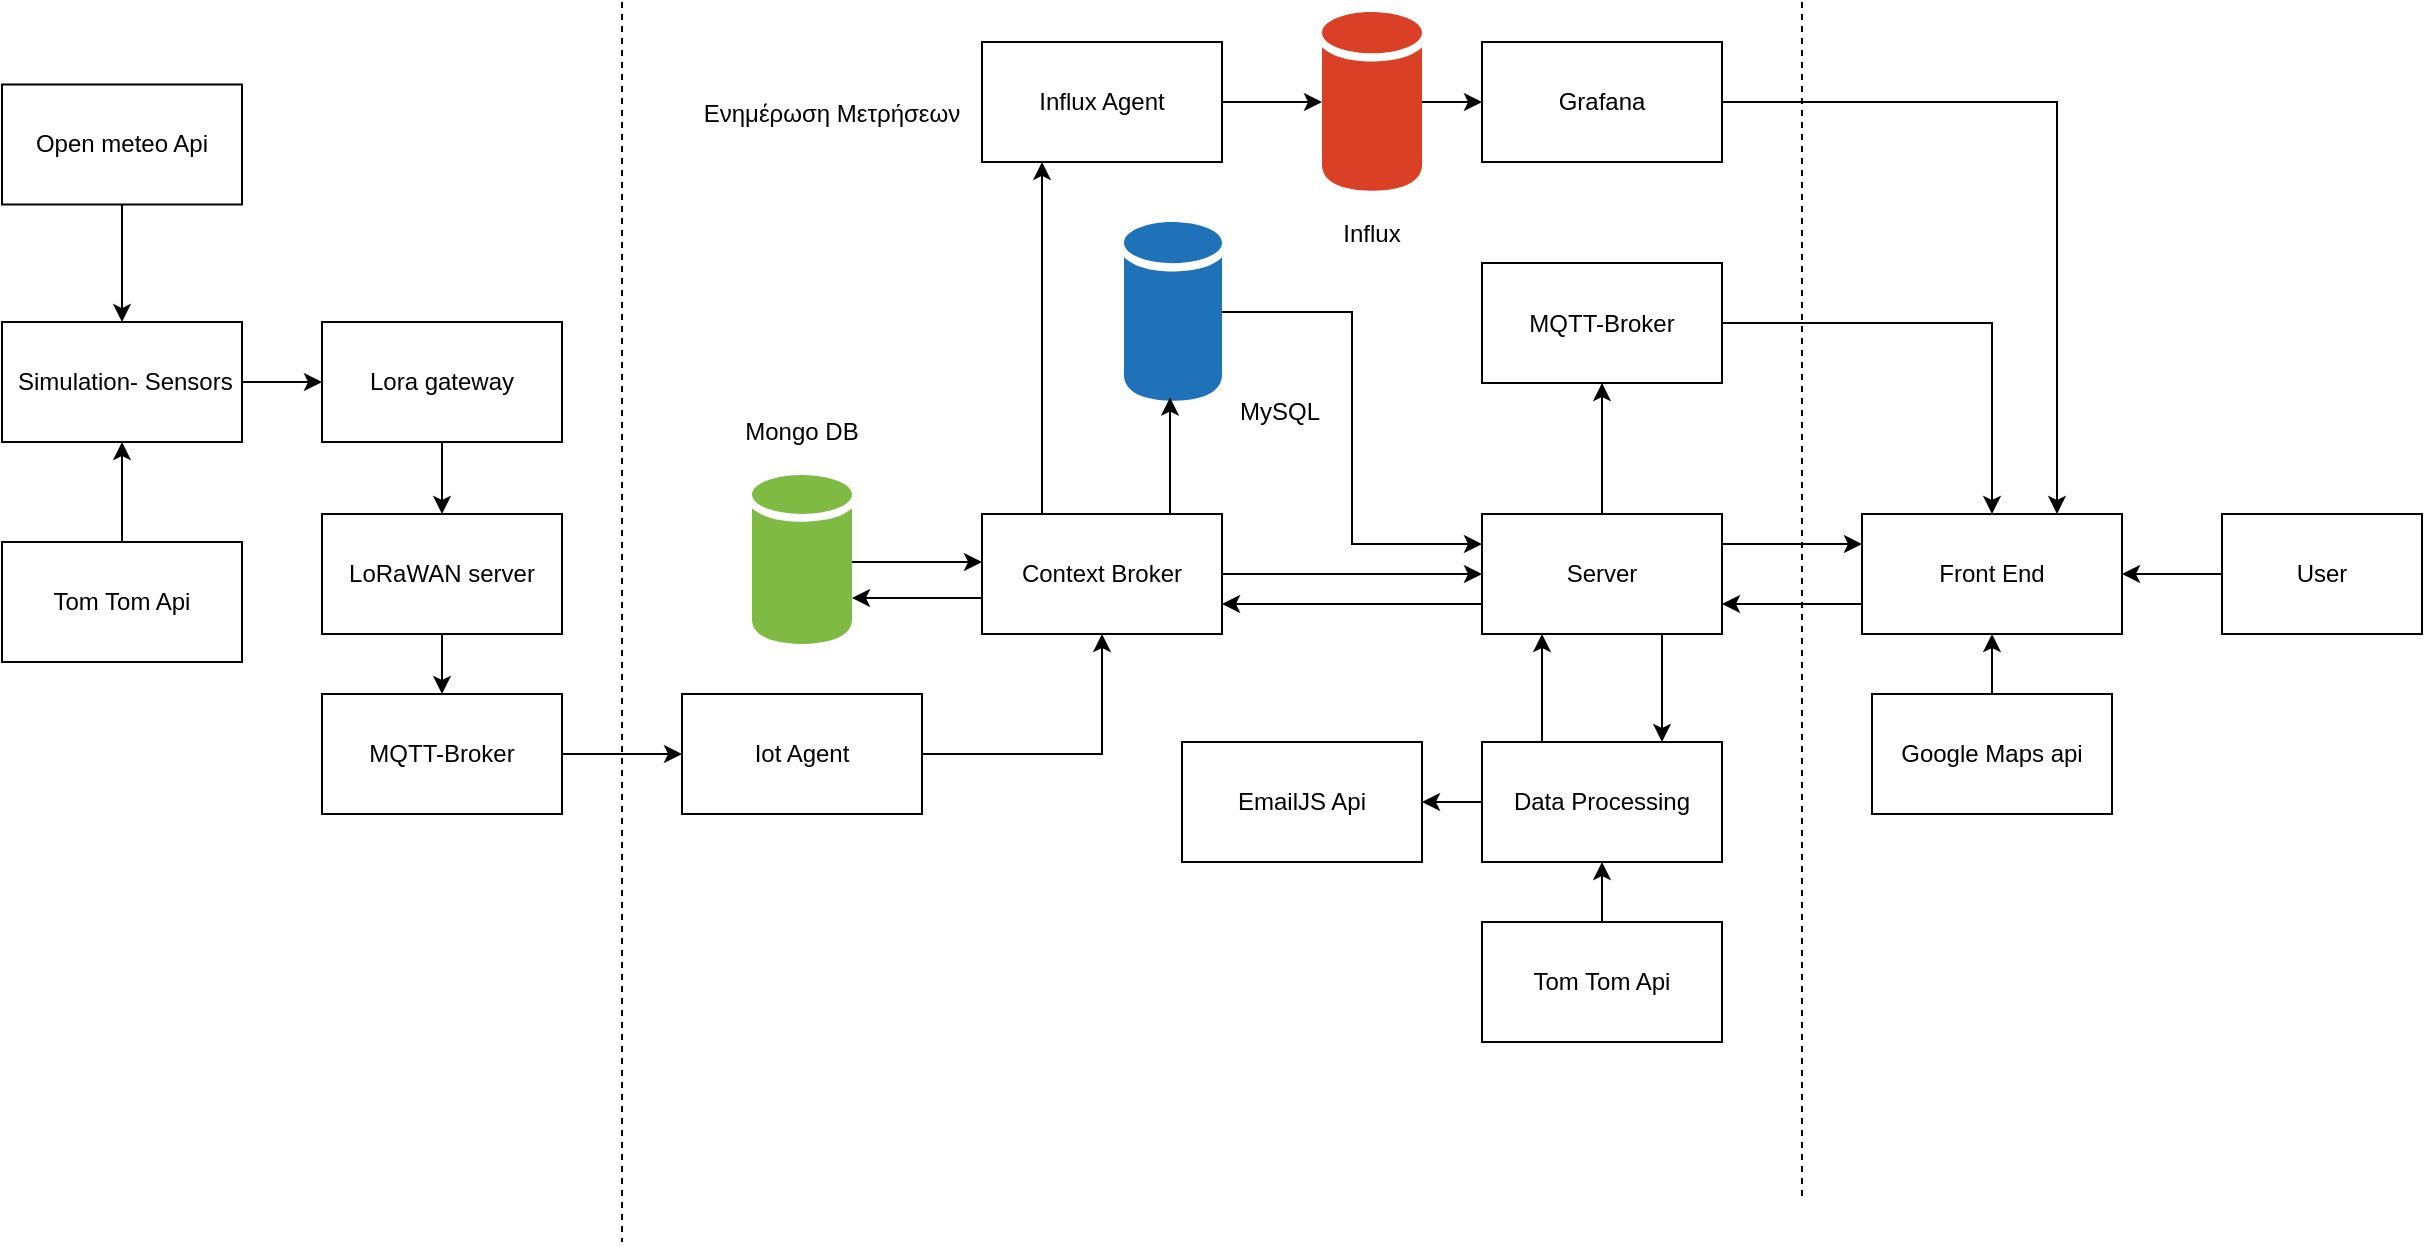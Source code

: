 <mxfile version="26.0.13">
  <diagram name="Σελίδα-1" id="i7qNrUpRXzwxiMrxnKOg">
    <mxGraphModel dx="1268" dy="558" grid="1" gridSize="10" guides="1" tooltips="1" connect="1" arrows="1" fold="1" page="1" pageScale="1" pageWidth="827" pageHeight="1169" math="0" shadow="0">
      <root>
        <mxCell id="0" />
        <mxCell id="1" parent="0" />
        <mxCell id="HlTSLUwso9jIvX0Uofq5-33" value="" style="edgeStyle=orthogonalEdgeStyle;rounded=0;orthogonalLoop=1;jettySize=auto;html=1;" parent="1" source="NFW7nQOXXXlPpSmHHsXy-2" target="tZUy_Ip7p2qumZ7Wz-Hu-6" edge="1">
          <mxGeometry relative="1" as="geometry" />
        </mxCell>
        <mxCell id="NFW7nQOXXXlPpSmHHsXy-2" value="MQTT-Broker" style="rounded=0;whiteSpace=wrap;html=1;" parent="1" vertex="1">
          <mxGeometry x="170" y="345.995" width="120" height="60" as="geometry" />
        </mxCell>
        <mxCell id="Z936jGtDY5OHD1fKAw9_-10" style="edgeStyle=orthogonalEdgeStyle;rounded=0;orthogonalLoop=1;jettySize=auto;html=1;exitX=1;exitY=0.5;exitDx=0;exitDy=0;entryX=0.75;entryY=0;entryDx=0;entryDy=0;" edge="1" parent="1" source="NFW7nQOXXXlPpSmHHsXy-4" target="NFW7nQOXXXlPpSmHHsXy-8">
          <mxGeometry relative="1" as="geometry" />
        </mxCell>
        <mxCell id="NFW7nQOXXXlPpSmHHsXy-4" value="Grafana" style="rounded=0;whiteSpace=wrap;html=1;" parent="1" vertex="1">
          <mxGeometry x="750" y="20" width="120" height="60" as="geometry" />
        </mxCell>
        <mxCell id="HlTSLUwso9jIvX0Uofq5-45" value="" style="edgeStyle=orthogonalEdgeStyle;rounded=0;orthogonalLoop=1;jettySize=auto;html=1;" parent="1" edge="1">
          <mxGeometry relative="1" as="geometry">
            <mxPoint x="500" y="298" as="sourcePoint" />
            <mxPoint x="435" y="298" as="targetPoint" />
          </mxGeometry>
        </mxCell>
        <mxCell id="Z936jGtDY5OHD1fKAw9_-9" style="edgeStyle=orthogonalEdgeStyle;rounded=0;orthogonalLoop=1;jettySize=auto;html=1;exitX=0.25;exitY=0;exitDx=0;exitDy=0;entryX=0.25;entryY=1;entryDx=0;entryDy=0;" edge="1" parent="1" source="NFW7nQOXXXlPpSmHHsXy-5" target="HlTSLUwso9jIvX0Uofq5-3">
          <mxGeometry relative="1" as="geometry" />
        </mxCell>
        <mxCell id="Z936jGtDY5OHD1fKAw9_-13" style="edgeStyle=orthogonalEdgeStyle;rounded=0;orthogonalLoop=1;jettySize=auto;html=1;exitX=1;exitY=0.5;exitDx=0;exitDy=0;entryX=0;entryY=0.5;entryDx=0;entryDy=0;" edge="1" parent="1" source="NFW7nQOXXXlPpSmHHsXy-5" target="NFW7nQOXXXlPpSmHHsXy-6">
          <mxGeometry relative="1" as="geometry" />
        </mxCell>
        <mxCell id="NFW7nQOXXXlPpSmHHsXy-5" value="Context Broker" style="rounded=0;whiteSpace=wrap;html=1;" parent="1" vertex="1">
          <mxGeometry x="500" y="256" width="120" height="60" as="geometry" />
        </mxCell>
        <mxCell id="HlTSLUwso9jIvX0Uofq5-60" style="edgeStyle=orthogonalEdgeStyle;rounded=0;orthogonalLoop=1;jettySize=auto;html=1;exitX=0.75;exitY=1;exitDx=0;exitDy=0;entryX=0.75;entryY=0;entryDx=0;entryDy=0;" parent="1" source="NFW7nQOXXXlPpSmHHsXy-6" target="HlTSLUwso9jIvX0Uofq5-7" edge="1">
          <mxGeometry relative="1" as="geometry" />
        </mxCell>
        <mxCell id="HlTSLUwso9jIvX0Uofq5-66" style="edgeStyle=orthogonalEdgeStyle;rounded=0;orthogonalLoop=1;jettySize=auto;html=1;exitX=0.5;exitY=0;exitDx=0;exitDy=0;" parent="1" source="NFW7nQOXXXlPpSmHHsXy-6" edge="1">
          <mxGeometry relative="1" as="geometry">
            <mxPoint x="810" y="255.857" as="targetPoint" />
          </mxGeometry>
        </mxCell>
        <mxCell id="HlTSLUwso9jIvX0Uofq5-67" value="" style="edgeStyle=orthogonalEdgeStyle;rounded=0;orthogonalLoop=1;jettySize=auto;html=1;" parent="1" source="NFW7nQOXXXlPpSmHHsXy-6" target="HlTSLUwso9jIvX0Uofq5-10" edge="1">
          <mxGeometry relative="1" as="geometry" />
        </mxCell>
        <mxCell id="HlTSLUwso9jIvX0Uofq5-71" style="edgeStyle=orthogonalEdgeStyle;rounded=0;orthogonalLoop=1;jettySize=auto;html=1;exitX=1;exitY=0.25;exitDx=0;exitDy=0;entryX=0;entryY=0.25;entryDx=0;entryDy=0;" parent="1" source="NFW7nQOXXXlPpSmHHsXy-6" target="NFW7nQOXXXlPpSmHHsXy-8" edge="1">
          <mxGeometry relative="1" as="geometry" />
        </mxCell>
        <mxCell id="Z936jGtDY5OHD1fKAw9_-14" style="edgeStyle=orthogonalEdgeStyle;rounded=0;orthogonalLoop=1;jettySize=auto;html=1;exitX=0;exitY=0.75;exitDx=0;exitDy=0;entryX=1;entryY=0.75;entryDx=0;entryDy=0;" edge="1" parent="1" source="NFW7nQOXXXlPpSmHHsXy-6" target="NFW7nQOXXXlPpSmHHsXy-5">
          <mxGeometry relative="1" as="geometry" />
        </mxCell>
        <mxCell id="NFW7nQOXXXlPpSmHHsXy-6" value="Server" style="rounded=0;whiteSpace=wrap;html=1;" parent="1" vertex="1">
          <mxGeometry x="750" y="256" width="120" height="60" as="geometry" />
        </mxCell>
        <mxCell id="HlTSLUwso9jIvX0Uofq5-72" style="edgeStyle=orthogonalEdgeStyle;rounded=0;orthogonalLoop=1;jettySize=auto;html=1;exitX=0;exitY=0.75;exitDx=0;exitDy=0;entryX=1;entryY=0.75;entryDx=0;entryDy=0;" parent="1" source="NFW7nQOXXXlPpSmHHsXy-8" target="NFW7nQOXXXlPpSmHHsXy-6" edge="1">
          <mxGeometry relative="1" as="geometry" />
        </mxCell>
        <mxCell id="NFW7nQOXXXlPpSmHHsXy-8" value="Front End" style="rounded=0;whiteSpace=wrap;html=1;" parent="1" vertex="1">
          <mxGeometry x="940" y="256" width="130" height="60" as="geometry" />
        </mxCell>
        <mxCell id="NFW7nQOXXXlPpSmHHsXy-18" value="&lt;div&gt;Ενημέρωση Μετρήσεων&lt;/div&gt;" style="text;html=1;align=center;verticalAlign=middle;whiteSpace=wrap;rounded=0;" parent="1" vertex="1">
          <mxGeometry x="340" y="41.25" width="170" height="30" as="geometry" />
        </mxCell>
        <mxCell id="HlTSLUwso9jIvX0Uofq5-22" value="" style="edgeStyle=orthogonalEdgeStyle;rounded=0;orthogonalLoop=1;jettySize=auto;html=1;" parent="1" source="tZUy_Ip7p2qumZ7Wz-Hu-5" target="tZUy_Ip7p2qumZ7Wz-Hu-26" edge="1">
          <mxGeometry relative="1" as="geometry" />
        </mxCell>
        <mxCell id="tZUy_Ip7p2qumZ7Wz-Hu-5" value="&amp;nbsp;Simulation- Sensors" style="rounded=0;whiteSpace=wrap;html=1;" parent="1" vertex="1">
          <mxGeometry x="10" y="160.002" width="120" height="60" as="geometry" />
        </mxCell>
        <mxCell id="HlTSLUwso9jIvX0Uofq5-34" style="edgeStyle=orthogonalEdgeStyle;rounded=0;orthogonalLoop=1;jettySize=auto;html=1;exitX=1;exitY=0.5;exitDx=0;exitDy=0;entryX=0.5;entryY=1;entryDx=0;entryDy=0;" parent="1" source="tZUy_Ip7p2qumZ7Wz-Hu-6" target="NFW7nQOXXXlPpSmHHsXy-5" edge="1">
          <mxGeometry relative="1" as="geometry" />
        </mxCell>
        <mxCell id="tZUy_Ip7p2qumZ7Wz-Hu-6" value="Iot Agent" style="rounded=0;whiteSpace=wrap;html=1;" parent="1" vertex="1">
          <mxGeometry x="350" y="345.99" width="120" height="60" as="geometry" />
        </mxCell>
        <mxCell id="Z936jGtDY5OHD1fKAw9_-15" style="edgeStyle=orthogonalEdgeStyle;rounded=0;orthogonalLoop=1;jettySize=auto;html=1;exitX=0.5;exitY=0;exitDx=0;exitDy=0;entryX=0.5;entryY=1;entryDx=0;entryDy=0;" edge="1" parent="1" source="tZUy_Ip7p2qumZ7Wz-Hu-20" target="NFW7nQOXXXlPpSmHHsXy-8">
          <mxGeometry relative="1" as="geometry" />
        </mxCell>
        <mxCell id="tZUy_Ip7p2qumZ7Wz-Hu-20" value="Google Maps api" style="rounded=0;whiteSpace=wrap;html=1;" parent="1" vertex="1">
          <mxGeometry x="945" y="345.99" width="120" height="60" as="geometry" />
        </mxCell>
        <mxCell id="HlTSLUwso9jIvX0Uofq5-21" value="" style="edgeStyle=orthogonalEdgeStyle;rounded=0;orthogonalLoop=1;jettySize=auto;html=1;" parent="1" source="tZUy_Ip7p2qumZ7Wz-Hu-23" target="tZUy_Ip7p2qumZ7Wz-Hu-5" edge="1">
          <mxGeometry relative="1" as="geometry" />
        </mxCell>
        <mxCell id="tZUy_Ip7p2qumZ7Wz-Hu-23" value="Open meteo Api" style="rounded=0;whiteSpace=wrap;html=1;" parent="1" vertex="1">
          <mxGeometry x="10" y="41.252" width="120" height="60" as="geometry" />
        </mxCell>
        <mxCell id="HlTSLUwso9jIvX0Uofq5-23" value="" style="edgeStyle=orthogonalEdgeStyle;rounded=0;orthogonalLoop=1;jettySize=auto;html=1;" parent="1" source="tZUy_Ip7p2qumZ7Wz-Hu-26" target="tZUy_Ip7p2qumZ7Wz-Hu-30" edge="1">
          <mxGeometry relative="1" as="geometry" />
        </mxCell>
        <mxCell id="tZUy_Ip7p2qumZ7Wz-Hu-26" value="Lora gateway" style="rounded=0;whiteSpace=wrap;html=1;" parent="1" vertex="1">
          <mxGeometry x="170" y="160" width="120" height="60" as="geometry" />
        </mxCell>
        <mxCell id="HlTSLUwso9jIvX0Uofq5-24" value="" style="edgeStyle=orthogonalEdgeStyle;rounded=0;orthogonalLoop=1;jettySize=auto;html=1;" parent="1" source="tZUy_Ip7p2qumZ7Wz-Hu-30" target="NFW7nQOXXXlPpSmHHsXy-2" edge="1">
          <mxGeometry relative="1" as="geometry" />
        </mxCell>
        <mxCell id="tZUy_Ip7p2qumZ7Wz-Hu-30" value="LoRaWAN server" style="rounded=0;whiteSpace=wrap;html=1;" parent="1" vertex="1">
          <mxGeometry x="170" y="256" width="120" height="60" as="geometry" />
        </mxCell>
        <mxCell id="HlTSLUwso9jIvX0Uofq5-70" value="" style="edgeStyle=orthogonalEdgeStyle;rounded=0;orthogonalLoop=1;jettySize=auto;html=1;" parent="1" source="tZUy_Ip7p2qumZ7Wz-Hu-34" target="NFW7nQOXXXlPpSmHHsXy-8" edge="1">
          <mxGeometry relative="1" as="geometry" />
        </mxCell>
        <mxCell id="tZUy_Ip7p2qumZ7Wz-Hu-34" value="User" style="rounded=0;whiteSpace=wrap;html=1;" parent="1" vertex="1">
          <mxGeometry x="1120" y="256" width="100" height="60" as="geometry" />
        </mxCell>
        <mxCell id="HlTSLUwso9jIvX0Uofq5-42" value="" style="edgeStyle=orthogonalEdgeStyle;rounded=0;orthogonalLoop=1;jettySize=auto;html=1;" parent="1" source="HlTSLUwso9jIvX0Uofq5-3" target="HlTSLUwso9jIvX0Uofq5-41" edge="1">
          <mxGeometry relative="1" as="geometry" />
        </mxCell>
        <mxCell id="HlTSLUwso9jIvX0Uofq5-3" value="Influx Agent" style="rounded=0;whiteSpace=wrap;html=1;" parent="1" vertex="1">
          <mxGeometry x="500" y="19.999" width="120" height="60" as="geometry" />
        </mxCell>
        <mxCell id="HlTSLUwso9jIvX0Uofq5-59" style="edgeStyle=orthogonalEdgeStyle;rounded=0;orthogonalLoop=1;jettySize=auto;html=1;exitX=0.25;exitY=0;exitDx=0;exitDy=0;entryX=0.25;entryY=1;entryDx=0;entryDy=0;" parent="1" source="HlTSLUwso9jIvX0Uofq5-7" target="NFW7nQOXXXlPpSmHHsXy-6" edge="1">
          <mxGeometry relative="1" as="geometry" />
        </mxCell>
        <mxCell id="Z936jGtDY5OHD1fKAw9_-19" value="" style="edgeStyle=orthogonalEdgeStyle;rounded=0;orthogonalLoop=1;jettySize=auto;html=1;" edge="1" parent="1" source="HlTSLUwso9jIvX0Uofq5-7" target="Z936jGtDY5OHD1fKAw9_-17">
          <mxGeometry relative="1" as="geometry" />
        </mxCell>
        <mxCell id="HlTSLUwso9jIvX0Uofq5-7" value="Data Processing" style="rounded=0;whiteSpace=wrap;html=1;" parent="1" vertex="1">
          <mxGeometry x="750" y="370" width="120" height="60" as="geometry" />
        </mxCell>
        <mxCell id="HlTSLUwso9jIvX0Uofq5-68" style="edgeStyle=orthogonalEdgeStyle;rounded=0;orthogonalLoop=1;jettySize=auto;html=1;exitX=1;exitY=0.5;exitDx=0;exitDy=0;entryX=0.5;entryY=0;entryDx=0;entryDy=0;" parent="1" source="HlTSLUwso9jIvX0Uofq5-10" target="NFW7nQOXXXlPpSmHHsXy-8" edge="1">
          <mxGeometry relative="1" as="geometry" />
        </mxCell>
        <mxCell id="HlTSLUwso9jIvX0Uofq5-10" value="MQTT-Broker" style="rounded=0;whiteSpace=wrap;html=1;" parent="1" vertex="1">
          <mxGeometry x="750" y="130.5" width="120" height="60" as="geometry" />
        </mxCell>
        <mxCell id="HlTSLUwso9jIvX0Uofq5-46" value="" style="edgeStyle=orthogonalEdgeStyle;rounded=0;orthogonalLoop=1;jettySize=auto;html=1;" parent="1" edge="1">
          <mxGeometry relative="1" as="geometry">
            <mxPoint x="435" y="280" as="sourcePoint" />
            <mxPoint x="500" y="280" as="targetPoint" />
          </mxGeometry>
        </mxCell>
        <mxCell id="HlTSLUwso9jIvX0Uofq5-35" value="" style="sketch=0;shadow=0;dashed=0;html=1;strokeColor=none;labelPosition=center;verticalLabelPosition=bottom;verticalAlign=top;outlineConnect=0;align=center;shape=mxgraph.office.databases.database;fillColor=#7FBA42;" parent="1" vertex="1">
          <mxGeometry x="385" y="236.5" width="50" height="85" as="geometry" />
        </mxCell>
        <mxCell id="HlTSLUwso9jIvX0Uofq5-38" value="Mongo DB" style="text;html=1;align=center;verticalAlign=middle;whiteSpace=wrap;rounded=0;" parent="1" vertex="1">
          <mxGeometry x="380" y="200" width="60" height="30" as="geometry" />
        </mxCell>
        <mxCell id="HlTSLUwso9jIvX0Uofq5-63" value="" style="edgeStyle=orthogonalEdgeStyle;rounded=0;orthogonalLoop=1;jettySize=auto;html=1;" parent="1" source="HlTSLUwso9jIvX0Uofq5-41" target="NFW7nQOXXXlPpSmHHsXy-4" edge="1">
          <mxGeometry relative="1" as="geometry" />
        </mxCell>
        <mxCell id="HlTSLUwso9jIvX0Uofq5-41" value="" style="sketch=0;shadow=0;dashed=0;html=1;strokeColor=none;labelPosition=center;verticalLabelPosition=bottom;verticalAlign=top;outlineConnect=0;align=center;shape=mxgraph.office.databases.database;fillColor=#DA4026;" parent="1" vertex="1">
          <mxGeometry x="670" y="5" width="50" height="90" as="geometry" />
        </mxCell>
        <mxCell id="HlTSLUwso9jIvX0Uofq5-43" value="Influx" style="text;html=1;align=center;verticalAlign=middle;whiteSpace=wrap;rounded=0;" parent="1" vertex="1">
          <mxGeometry x="665" y="101" width="60" height="30" as="geometry" />
        </mxCell>
        <mxCell id="Z936jGtDY5OHD1fKAw9_-11" style="edgeStyle=orthogonalEdgeStyle;rounded=0;orthogonalLoop=1;jettySize=auto;html=1;entryX=0;entryY=0.25;entryDx=0;entryDy=0;" edge="1" parent="1" source="HlTSLUwso9jIvX0Uofq5-47" target="NFW7nQOXXXlPpSmHHsXy-6">
          <mxGeometry relative="1" as="geometry" />
        </mxCell>
        <mxCell id="HlTSLUwso9jIvX0Uofq5-47" value="" style="sketch=0;shadow=0;dashed=0;html=1;strokeColor=none;labelPosition=center;verticalLabelPosition=bottom;verticalAlign=top;outlineConnect=0;align=center;shape=mxgraph.office.databases.database;fillColor=#2072B8;" parent="1" vertex="1">
          <mxGeometry x="571" y="110" width="49" height="90" as="geometry" />
        </mxCell>
        <mxCell id="HlTSLUwso9jIvX0Uofq5-49" value="MySQL" style="text;html=1;align=center;verticalAlign=middle;whiteSpace=wrap;rounded=0;" parent="1" vertex="1">
          <mxGeometry x="619" y="190" width="60" height="30" as="geometry" />
        </mxCell>
        <mxCell id="HlTSLUwso9jIvX0Uofq5-64" value="" style="endArrow=none;dashed=1;html=1;rounded=0;" parent="1" edge="1">
          <mxGeometry width="50" height="50" relative="1" as="geometry">
            <mxPoint x="320" as="sourcePoint" />
            <mxPoint x="320" y="620" as="targetPoint" />
          </mxGeometry>
        </mxCell>
        <mxCell id="HlTSLUwso9jIvX0Uofq5-65" value="" style="endArrow=none;dashed=1;html=1;rounded=0;" parent="1" edge="1">
          <mxGeometry width="50" height="50" relative="1" as="geometry">
            <mxPoint x="910" as="sourcePoint" />
            <mxPoint x="910" y="600" as="targetPoint" />
          </mxGeometry>
        </mxCell>
        <mxCell id="Z936jGtDY5OHD1fKAw9_-2" value="" style="edgeStyle=orthogonalEdgeStyle;rounded=0;orthogonalLoop=1;jettySize=auto;html=1;" edge="1" parent="1" source="Z936jGtDY5OHD1fKAw9_-1" target="tZUy_Ip7p2qumZ7Wz-Hu-5">
          <mxGeometry relative="1" as="geometry" />
        </mxCell>
        <mxCell id="Z936jGtDY5OHD1fKAw9_-1" value="Tom Tom Api" style="rounded=0;whiteSpace=wrap;html=1;" vertex="1" parent="1">
          <mxGeometry x="10" y="270.002" width="120" height="60" as="geometry" />
        </mxCell>
        <mxCell id="Z936jGtDY5OHD1fKAw9_-6" value="" style="endArrow=classic;html=1;rounded=0;" edge="1" parent="1">
          <mxGeometry width="50" height="50" relative="1" as="geometry">
            <mxPoint x="594" y="256" as="sourcePoint" />
            <mxPoint x="594" y="197.75" as="targetPoint" />
          </mxGeometry>
        </mxCell>
        <mxCell id="Z936jGtDY5OHD1fKAw9_-18" value="" style="edgeStyle=orthogonalEdgeStyle;rounded=0;orthogonalLoop=1;jettySize=auto;html=1;" edge="1" parent="1" source="Z936jGtDY5OHD1fKAw9_-16" target="HlTSLUwso9jIvX0Uofq5-7">
          <mxGeometry relative="1" as="geometry" />
        </mxCell>
        <mxCell id="Z936jGtDY5OHD1fKAw9_-16" value="Tom Tom Api" style="rounded=0;whiteSpace=wrap;html=1;" vertex="1" parent="1">
          <mxGeometry x="750" y="460" width="120" height="60" as="geometry" />
        </mxCell>
        <mxCell id="Z936jGtDY5OHD1fKAw9_-17" value="EmailJS Api" style="rounded=0;whiteSpace=wrap;html=1;" vertex="1" parent="1">
          <mxGeometry x="600" y="370" width="120" height="60" as="geometry" />
        </mxCell>
      </root>
    </mxGraphModel>
  </diagram>
</mxfile>

